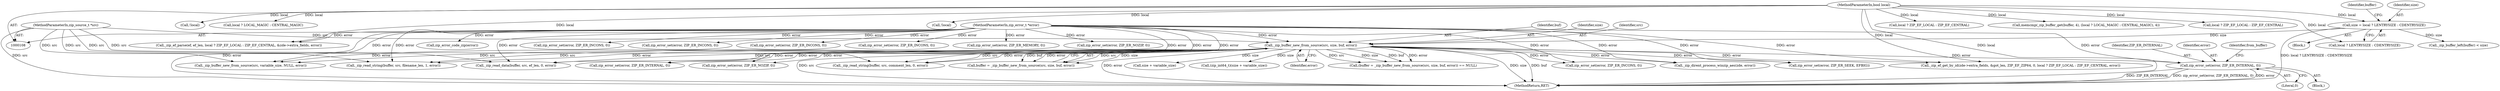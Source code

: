 digraph "0_libzip_2217022b7d1142738656d891e00b3d2d9179b796@pointer" {
"1000330" [label="(Call,zip_error_set(error, ZIP_ER_INTERNAL, 0))"];
"1000157" [label="(Call,_zip_buffer_new_from_source(src, size, buf, error))"];
"1000110" [label="(MethodParameterIn,zip_source_t *src)"];
"1000129" [label="(Call,size = local ? LENTRYSIZE : CDENTRYSIZE)"];
"1000112" [label="(MethodParameterIn,bool local)"];
"1000113" [label="(MethodParameterIn,zip_error_t *error)"];
"1000331" [label="(Identifier,error)"];
"1000114" [label="(Block,)"];
"1000112" [label="(MethodParameterIn,bool local)"];
"1000131" [label="(Call,local ? LENTRYSIZE : CDENTRYSIZE)"];
"1000573" [label="(Call,_zip_read_string(buffer, src, comment_len, 0, error))"];
"1000832" [label="(Call,zip_error_set(error, ZIP_ER_SEEK, EFBIG))"];
"1000129" [label="(Call,size = local ? LENTRYSIZE : CDENTRYSIZE)"];
"1000492" [label="(Call,zip_error_set(error, ZIP_ER_INCONS, 0))"];
"1000159" [label="(Identifier,size)"];
"1000413" [label="(Call,zip_error_set(error, ZIP_ER_INCONS, 0))"];
"1000675" [label="(Call,local ? ZIP_EF_LOCAL : ZIP_EF_CENTRAL)"];
"1000180" [label="(Call,zip_error_set(error, ZIP_ER_NOZIP, 0))"];
"1000155" [label="(Call,buffer = _zip_buffer_new_from_source(src, size, buf, error))"];
"1000110" [label="(MethodParameterIn,zip_source_t *src)"];
"1000667" [label="(Call,_zip_ef_get_by_id(zde->extra_fields, &got_len, ZIP_EF_ZIP64, 0, local ? ZIP_EF_LOCAL : ZIP_EF_CENTRAL, error))"];
"1000868" [label="(MethodReturn,RET)"];
"1000169" [label="(Call,memcmp(_zip_buffer_get(buffer, 4), (local ? LOCAL_MAGIC : CENTRAL_MAGIC), 4))"];
"1000428" [label="(Call,_zip_buffer_new_from_source(src, variable_size, NULL, error))"];
"1000463" [label="(Call,zip_error_set(error, ZIP_ER_INCONS, 0))"];
"1000336" [label="(Identifier,from_buffer)"];
"1000865" [label="(Call,size + variable_size)"];
"1000158" [label="(Identifier,src)"];
"1000130" [label="(Identifier,size)"];
"1000113" [label="(MethodParameterIn,zip_error_t *error)"];
"1000329" [label="(Block,)"];
"1000863" [label="(Call,(zip_int64_t)(size + variable_size))"];
"1000154" [label="(Call,(buffer = _zip_buffer_new_from_source(src, size, buf, error)) == NULL)"];
"1000784" [label="(Call,zip_error_set(error, ZIP_ER_INCONS, 0))"];
"1000536" [label="(Call,local ? ZIP_EF_LOCAL : ZIP_EF_CENTRAL)"];
"1000533" [label="(Call,_zip_ef_parse(ef, ef_len, local ? ZIP_EF_LOCAL : ZIP_EF_CENTRAL, &zde->extra_fields, error))"];
"1000610" [label="(Call,zip_error_set(error, ZIP_ER_INCONS, 0))"];
"1000705" [label="(Call,zip_error_set(error, ZIP_ER_MEMORY, 0))"];
"1000196" [label="(Call,!local)"];
"1000841" [label="(Call,_zip_dirent_process_winzip_aes(zde, error))"];
"1000173" [label="(Call,local ? LOCAL_MAGIC : CENTRAL_MAGIC)"];
"1000157" [label="(Call,_zip_buffer_new_from_source(src, size, buf, error))"];
"1000445" [label="(Call,_zip_read_string(buffer, src, filename_len, 1, error))"];
"1000136" [label="(Identifier,buffer)"];
"1000752" [label="(Call,!local)"];
"1000144" [label="(Call,zip_error_set(error, ZIP_ER_NOZIP, 0))"];
"1000139" [label="(Call,_zip_buffer_left(buffer) < size)"];
"1000511" [label="(Call,_zip_read_data(buffer, src, ef_len, 0, error))"];
"1000806" [label="(Call,zip_error_set(error, ZIP_ER_INTERNAL, 0))"];
"1000459" [label="(Call,zip_error_code_zip(error))"];
"1000330" [label="(Call,zip_error_set(error, ZIP_ER_INTERNAL, 0))"];
"1000332" [label="(Identifier,ZIP_ER_INTERNAL)"];
"1000161" [label="(Identifier,error)"];
"1000333" [label="(Literal,0)"];
"1000160" [label="(Identifier,buf)"];
"1000330" -> "1000329"  [label="AST: "];
"1000330" -> "1000333"  [label="CFG: "];
"1000331" -> "1000330"  [label="AST: "];
"1000332" -> "1000330"  [label="AST: "];
"1000333" -> "1000330"  [label="AST: "];
"1000336" -> "1000330"  [label="CFG: "];
"1000330" -> "1000868"  [label="DDG: error"];
"1000330" -> "1000868"  [label="DDG: ZIP_ER_INTERNAL"];
"1000330" -> "1000868"  [label="DDG: zip_error_set(error, ZIP_ER_INTERNAL, 0)"];
"1000157" -> "1000330"  [label="DDG: error"];
"1000113" -> "1000330"  [label="DDG: error"];
"1000157" -> "1000155"  [label="AST: "];
"1000157" -> "1000161"  [label="CFG: "];
"1000158" -> "1000157"  [label="AST: "];
"1000159" -> "1000157"  [label="AST: "];
"1000160" -> "1000157"  [label="AST: "];
"1000161" -> "1000157"  [label="AST: "];
"1000155" -> "1000157"  [label="CFG: "];
"1000157" -> "1000868"  [label="DDG: size"];
"1000157" -> "1000868"  [label="DDG: buf"];
"1000157" -> "1000868"  [label="DDG: src"];
"1000157" -> "1000868"  [label="DDG: error"];
"1000157" -> "1000154"  [label="DDG: src"];
"1000157" -> "1000154"  [label="DDG: size"];
"1000157" -> "1000154"  [label="DDG: buf"];
"1000157" -> "1000154"  [label="DDG: error"];
"1000157" -> "1000155"  [label="DDG: src"];
"1000157" -> "1000155"  [label="DDG: size"];
"1000157" -> "1000155"  [label="DDG: buf"];
"1000157" -> "1000155"  [label="DDG: error"];
"1000110" -> "1000157"  [label="DDG: src"];
"1000129" -> "1000157"  [label="DDG: size"];
"1000113" -> "1000157"  [label="DDG: error"];
"1000157" -> "1000180"  [label="DDG: error"];
"1000157" -> "1000413"  [label="DDG: error"];
"1000157" -> "1000428"  [label="DDG: src"];
"1000157" -> "1000428"  [label="DDG: error"];
"1000157" -> "1000445"  [label="DDG: src"];
"1000157" -> "1000445"  [label="DDG: error"];
"1000157" -> "1000511"  [label="DDG: src"];
"1000157" -> "1000511"  [label="DDG: error"];
"1000157" -> "1000573"  [label="DDG: src"];
"1000157" -> "1000573"  [label="DDG: error"];
"1000157" -> "1000667"  [label="DDG: error"];
"1000157" -> "1000806"  [label="DDG: error"];
"1000157" -> "1000832"  [label="DDG: error"];
"1000157" -> "1000841"  [label="DDG: error"];
"1000157" -> "1000863"  [label="DDG: size"];
"1000157" -> "1000865"  [label="DDG: size"];
"1000110" -> "1000108"  [label="AST: "];
"1000110" -> "1000868"  [label="DDG: src"];
"1000110" -> "1000428"  [label="DDG: src"];
"1000110" -> "1000445"  [label="DDG: src"];
"1000110" -> "1000511"  [label="DDG: src"];
"1000110" -> "1000573"  [label="DDG: src"];
"1000129" -> "1000114"  [label="AST: "];
"1000129" -> "1000131"  [label="CFG: "];
"1000130" -> "1000129"  [label="AST: "];
"1000131" -> "1000129"  [label="AST: "];
"1000136" -> "1000129"  [label="CFG: "];
"1000129" -> "1000868"  [label="DDG: local ? LENTRYSIZE : CDENTRYSIZE"];
"1000112" -> "1000129"  [label="DDG: local"];
"1000129" -> "1000139"  [label="DDG: size"];
"1000112" -> "1000108"  [label="AST: "];
"1000112" -> "1000868"  [label="DDG: local"];
"1000112" -> "1000131"  [label="DDG: local"];
"1000112" -> "1000169"  [label="DDG: local"];
"1000112" -> "1000173"  [label="DDG: local"];
"1000112" -> "1000196"  [label="DDG: local"];
"1000112" -> "1000533"  [label="DDG: local"];
"1000112" -> "1000536"  [label="DDG: local"];
"1000112" -> "1000667"  [label="DDG: local"];
"1000112" -> "1000675"  [label="DDG: local"];
"1000112" -> "1000752"  [label="DDG: local"];
"1000113" -> "1000108"  [label="AST: "];
"1000113" -> "1000868"  [label="DDG: error"];
"1000113" -> "1000144"  [label="DDG: error"];
"1000113" -> "1000180"  [label="DDG: error"];
"1000113" -> "1000413"  [label="DDG: error"];
"1000113" -> "1000428"  [label="DDG: error"];
"1000113" -> "1000445"  [label="DDG: error"];
"1000113" -> "1000459"  [label="DDG: error"];
"1000113" -> "1000463"  [label="DDG: error"];
"1000113" -> "1000492"  [label="DDG: error"];
"1000113" -> "1000511"  [label="DDG: error"];
"1000113" -> "1000533"  [label="DDG: error"];
"1000113" -> "1000573"  [label="DDG: error"];
"1000113" -> "1000610"  [label="DDG: error"];
"1000113" -> "1000667"  [label="DDG: error"];
"1000113" -> "1000705"  [label="DDG: error"];
"1000113" -> "1000784"  [label="DDG: error"];
"1000113" -> "1000806"  [label="DDG: error"];
"1000113" -> "1000832"  [label="DDG: error"];
"1000113" -> "1000841"  [label="DDG: error"];
}

